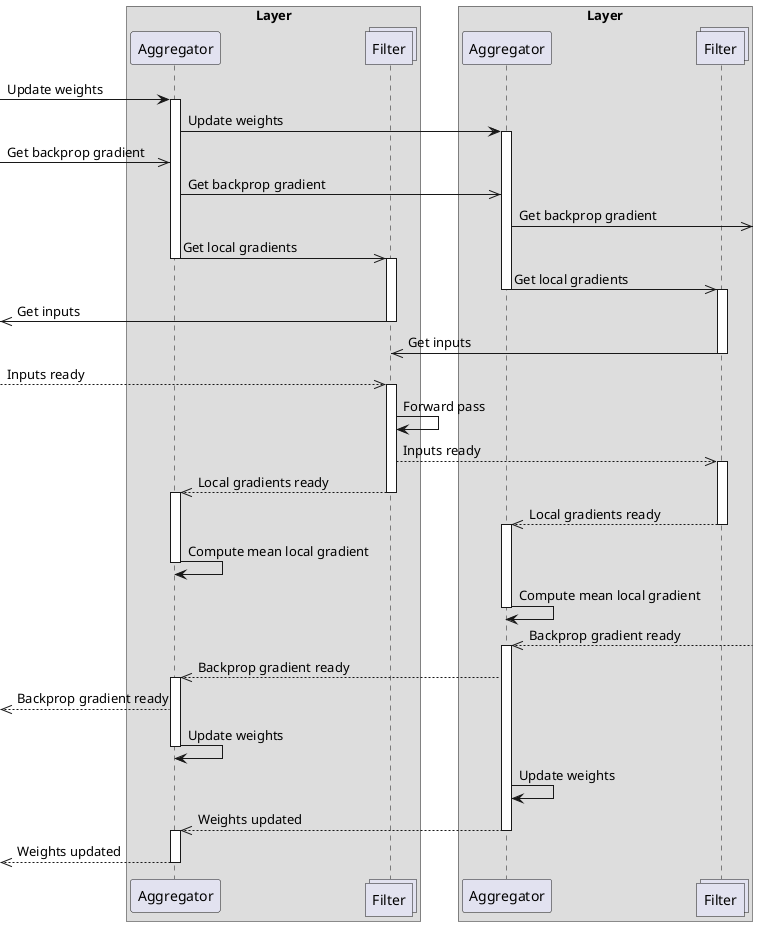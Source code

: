 @startuml
'https://plantuml.com/sequence-diagram

box Layer
participant Aggregator as Aggregator1
collections Filter as Filter1
end box

box Layer
participant Aggregator as Aggregator2
collections Filter as Filter2
end box
-> Aggregator1: Update weights
activate Aggregator1
Aggregator1 -> Aggregator2: Update weights
activate Aggregator2
->> Aggregator1: Get backprop gradient
Aggregator1 ->> Aggregator2: Get backprop gradient
Aggregator2 ->>: Get backprop gradient
Aggregator1 ->> Filter1: Get local gradients
deactivate Aggregator1
activate Filter1

Aggregator2 ->> Filter2: Get local gradients
deactivate Aggregator2
activate Filter2
<<- Filter1: Get inputs
deactivate Filter1

Filter2 ->> Filter1: Get inputs
deactivate Filter2
-->> Filter1: Inputs ready
activate Filter1
Filter1 -> Filter1: Forward pass
Filter1 -->> Filter2: Inputs ready
activate Filter2

Filter1 -->> Aggregator1: Local gradients ready
deactivate Filter1
activate Aggregator1

Filter2 -->> Aggregator2: Local gradients ready
deactivate Filter2
activate Aggregator2

Aggregator1 -> Aggregator1: Compute mean local gradient
deactivate Aggregator1
Aggregator2 -> Aggregator2: Compute mean local gradient
deactivate Aggregator2
Aggregator2 <<--: Backprop gradient ready
activate Aggregator2
Aggregator2 -->> Aggregator1: Backprop gradient ready
activate Aggregator1
<<-- Aggregator1: Backprop gradient ready
Aggregator1 -> Aggregator1: Update weights
deactivate Aggregator1
Aggregator2 -> Aggregator2: Update weights
Aggregator2 -->> Aggregator1: Weights updated
deactivate Aggregator2
activate Aggregator1
<<-- Aggregator1: Weights updated
deactivate Aggregator1





@enduml